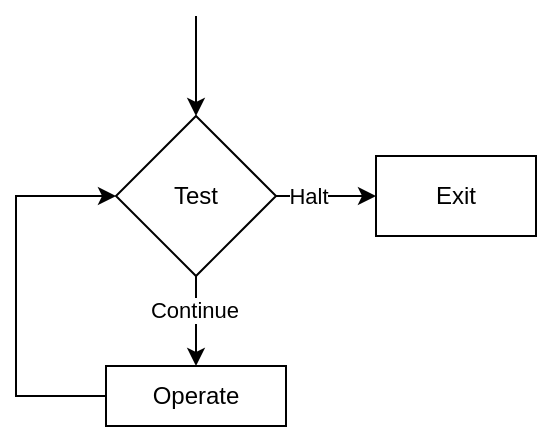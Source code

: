 <mxfile version="20.7.4" type="device" pages="4"><diagram id="5gshVGRtMae0zofmgeZT" name="TOTE"><mxGraphModel dx="1130" dy="760" grid="1" gridSize="10" guides="1" tooltips="1" connect="1" arrows="1" fold="1" page="1" pageScale="1" pageWidth="10000" pageHeight="10000" math="0" shadow="0"><root><mxCell id="0"/><mxCell id="1" parent="0"/><mxCell id="sN9xUBf_3efyMI4Sw21A-5" style="edgeStyle=orthogonalEdgeStyle;rounded=0;orthogonalLoop=1;jettySize=auto;html=1;exitX=1;exitY=0.5;exitDx=0;exitDy=0;" parent="1" source="3eqoXTQgmDcNQEDLfjs4-1" target="3eqoXTQgmDcNQEDLfjs4-3" edge="1"><mxGeometry relative="1" as="geometry"><mxPoint x="440" y="190" as="targetPoint"/><mxPoint x="410" y="200" as="sourcePoint"/></mxGeometry></mxCell><mxCell id="3eqoXTQgmDcNQEDLfjs4-4" value="Halt" style="edgeLabel;html=1;align=center;verticalAlign=middle;resizable=0;points=[];" parent="sN9xUBf_3efyMI4Sw21A-5" vertex="1" connectable="0"><mxGeometry x="-0.36" relative="1" as="geometry"><mxPoint as="offset"/></mxGeometry></mxCell><mxCell id="sN9xUBf_3efyMI4Sw21A-6" style="edgeStyle=orthogonalEdgeStyle;rounded=0;orthogonalLoop=1;jettySize=auto;html=1;exitX=0;exitY=0.5;exitDx=0;exitDy=0;startArrow=classic;startFill=1;endArrow=none;endFill=0;" parent="1" source="3eqoXTQgmDcNQEDLfjs4-1" target="sN9xUBf_3efyMI4Sw21A-2" edge="1"><mxGeometry relative="1" as="geometry"><mxPoint x="190" y="190" as="targetPoint"/><mxPoint x="290" y="200" as="sourcePoint"/><Array as="points"><mxPoint x="260" y="190"/><mxPoint x="260" y="290"/></Array></mxGeometry></mxCell><mxCell id="sN9xUBf_3efyMI4Sw21A-4" style="edgeStyle=orthogonalEdgeStyle;rounded=0;orthogonalLoop=1;jettySize=auto;html=1;entryX=0.5;entryY=1;entryDx=0;entryDy=0;endArrow=none;endFill=0;startArrow=classic;startFill=1;" parent="1" source="sN9xUBf_3efyMI4Sw21A-2" target="3eqoXTQgmDcNQEDLfjs4-1" edge="1"><mxGeometry relative="1" as="geometry"><mxPoint x="370" y="530" as="sourcePoint"/><mxPoint x="380" y="230" as="targetPoint"/><Array as="points"/></mxGeometry></mxCell><mxCell id="3eqoXTQgmDcNQEDLfjs4-5" value="Continue" style="edgeLabel;html=1;align=center;verticalAlign=middle;resizable=0;points=[];" parent="sN9xUBf_3efyMI4Sw21A-4" vertex="1" connectable="0"><mxGeometry x="0.244" y="1" relative="1" as="geometry"><mxPoint as="offset"/></mxGeometry></mxCell><mxCell id="sN9xUBf_3efyMI4Sw21A-2" value="Operate" style="rounded=0;whiteSpace=wrap;html=1;" parent="1" vertex="1"><mxGeometry x="305" y="275" width="90" height="30" as="geometry"/></mxCell><mxCell id="3eqoXTQgmDcNQEDLfjs4-1" value="Test" style="rhombus;whiteSpace=wrap;html=1;" parent="1" vertex="1"><mxGeometry x="310" y="150" width="80" height="80" as="geometry"/></mxCell><mxCell id="3eqoXTQgmDcNQEDLfjs4-2" value="" style="edgeStyle=none;orthogonalLoop=1;jettySize=auto;html=1;rounded=0;startArrow=classic;startFill=1;endArrow=none;endFill=0;exitX=0.5;exitY=0;exitDx=0;exitDy=0;" parent="1" source="3eqoXTQgmDcNQEDLfjs4-1" edge="1"><mxGeometry width="100" relative="1" as="geometry"><mxPoint x="300" y="60" as="sourcePoint"/><mxPoint x="350" y="100" as="targetPoint"/><Array as="points"/></mxGeometry></mxCell><mxCell id="3eqoXTQgmDcNQEDLfjs4-3" value="Exit" style="whiteSpace=wrap;html=1;" parent="1" vertex="1"><mxGeometry x="440" y="170" width="80" height="40" as="geometry"/></mxCell></root></mxGraphModel></diagram><diagram id="mGDVdwczHForrUMVLRhk" name="PonderNet"><mxGraphModel dx="1022" dy="760" grid="1" gridSize="10" guides="1" tooltips="1" connect="1" arrows="1" fold="1" page="1" pageScale="1" pageWidth="10000" pageHeight="10000" math="0" shadow="0"><root><mxCell id="0"/><mxCell id="1" parent="0"/><mxCell id="2LQ5QD6xEfM8_uihmN12-2" style="edgeStyle=orthogonalEdgeStyle;rounded=0;orthogonalLoop=1;jettySize=auto;html=1;exitX=0;exitY=0.5;exitDx=0;exitDy=0;startArrow=classic;startFill=1;endArrow=none;endFill=0;" edge="1" parent="1" source="2LQ5QD6xEfM8_uihmN12-1"><mxGeometry relative="1" as="geometry"><mxPoint x="380" y="350" as="targetPoint"/></mxGeometry></mxCell><mxCell id="2LQ5QD6xEfM8_uihmN12-3" style="edgeStyle=orthogonalEdgeStyle;rounded=0;orthogonalLoop=1;jettySize=auto;html=1;exitX=1;exitY=0.25;exitDx=0;exitDy=0;startArrow=none;startFill=0;endArrow=classic;endFill=1;" edge="1" parent="1" source="2LQ5QD6xEfM8_uihmN12-1"><mxGeometry relative="1" as="geometry"><mxPoint x="680" y="315" as="targetPoint"/><Array as="points"><mxPoint x="680" y="315"/></Array></mxGeometry></mxCell><mxCell id="2LQ5QD6xEfM8_uihmN12-4" style="edgeStyle=orthogonalEdgeStyle;rounded=0;orthogonalLoop=1;jettySize=auto;html=1;exitX=1;exitY=0.75;exitDx=0;exitDy=0;startArrow=none;startFill=0;endArrow=classic;endFill=1;" edge="1" parent="1" source="2LQ5QD6xEfM8_uihmN12-1"><mxGeometry relative="1" as="geometry"><mxPoint x="680" y="385" as="targetPoint"/></mxGeometry></mxCell><mxCell id="2LQ5QD6xEfM8_uihmN12-5" style="edgeStyle=orthogonalEdgeStyle;rounded=0;orthogonalLoop=1;jettySize=auto;html=1;exitX=0.75;exitY=0;exitDx=0;exitDy=0;startArrow=none;startFill=0;endArrow=classic;endFill=1;entryX=0.192;entryY=0;entryDx=0;entryDy=0;entryPerimeter=0;" edge="1" parent="1" source="2LQ5QD6xEfM8_uihmN12-1" target="2LQ5QD6xEfM8_uihmN12-1"><mxGeometry relative="1" as="geometry"><mxPoint x="480" y="210" as="targetPoint"/><Array as="points"><mxPoint x="550" y="210"/><mxPoint x="483" y="210"/></Array></mxGeometry></mxCell><mxCell id="2LQ5QD6xEfM8_uihmN12-1" value="" style="rounded=0;whiteSpace=wrap;html=1;" vertex="1" parent="1"><mxGeometry x="460" y="280" width="120" height="140" as="geometry"/></mxCell></root></mxGraphModel></diagram><diagram id="X4kQgSRVPP5TCTy_DVl9" name="Footer"><mxGraphModel dx="1130" dy="760" grid="1" gridSize="10" guides="1" tooltips="1" connect="1" arrows="1" fold="1" page="1" pageScale="1" pageWidth="10000" pageHeight="10000" math="0" shadow="0"><root><mxCell id="0"/><mxCell id="1" parent="0"/><mxCell id="7puMZ_Rhr-ZoO_HxiCjy-30" value="" style="rounded=0;whiteSpace=wrap;html=1;fontFamily=Helvetica Neue;fontSize=25;shadow=1;glass=0;fillColor=#f9f7ed;strokeColor=#36393d;" parent="1" vertex="1"><mxGeometry x="180" y="710" width="510" height="270" as="geometry"/></mxCell><mxCell id="7puMZ_Rhr-ZoO_HxiCjy-29" value="" style="rounded=0;whiteSpace=wrap;html=1;fontFamily=Helvetica Neue;fontSize=25;shadow=1;glass=0;fillColor=#f9f7ed;strokeColor=#36393d;" parent="1" vertex="1"><mxGeometry x="180" y="550" width="480" height="120" as="geometry"/></mxCell><mxCell id="7puMZ_Rhr-ZoO_HxiCjy-28" value="" style="rounded=0;whiteSpace=wrap;html=1;fontFamily=Helvetica Neue;fontSize=25;shadow=1;glass=0;fillColor=#f9f7ed;strokeColor=#36393d;" parent="1" vertex="1"><mxGeometry x="490" y="260" width="370" height="220" as="geometry"/></mxCell><mxCell id="7puMZ_Rhr-ZoO_HxiCjy-27" value="" style="rounded=0;whiteSpace=wrap;html=1;fontFamily=Helvetica Neue;fontSize=25;shadow=1;glass=0;fillColor=#f9f7ed;strokeColor=#36393d;" parent="1" vertex="1"><mxGeometry x="215" y="260" width="225" height="260" as="geometry"/></mxCell><mxCell id="7puMZ_Rhr-ZoO_HxiCjy-2" value="Defining CC" style="rounded=1;whiteSpace=wrap;html=1;strokeColor=none;fillColor=#d80073;fontStyle=1;fontSize=20;fontFamily=Helvetica Neue;fontColor=#ffffff;" parent="1" vertex="1"><mxGeometry x="240" y="290" width="180" height="60" as="geometry"/></mxCell><mxCell id="7puMZ_Rhr-ZoO_HxiCjy-4" value="Modeling CC" style="rounded=1;whiteSpace=wrap;html=1;strokeColor=none;fillColor=#60a917;fontColor=#ffffff;fontStyle=1;fontSize=20;fontFamily=Helvetica Neue;" parent="1" vertex="1"><mxGeometry x="240" y="360" width="180" height="60" as="geometry"/></mxCell><mxCell id="7puMZ_Rhr-ZoO_HxiCjy-5" value="Training CC" style="rounded=1;whiteSpace=wrap;html=1;strokeColor=none;fillColor=#1ba1e2;fontColor=#ffffff;fontStyle=1;fontSize=20;fontFamily=Helvetica Neue;" parent="1" vertex="1"><mxGeometry x="240" y="430" width="180" height="60" as="geometry"/></mxCell><mxCell id="7puMZ_Rhr-ZoO_HxiCjy-9" value="" style="rounded=0;whiteSpace=wrap;html=1;fontFamily=Helvetica Neue;fontSize=20;fillColor=#d80073;fontColor=#ffffff;strokeColor=none;" parent="1" vertex="1"><mxGeometry x="520" y="290" width="20" height="50" as="geometry"/></mxCell><mxCell id="7puMZ_Rhr-ZoO_HxiCjy-10" value="Defining Cognitive Control" style="text;html=1;align=left;verticalAlign=middle;resizable=1;points=[];autosize=1;strokeColor=none;fillColor=none;fontSize=20;fontFamily=Helvetica Neue;resizeHeight=0;spacing=8;fontStyle=1;fontColor=#d80173;" parent="1" vertex="1"><mxGeometry x="540" y="290" width="290" height="50" as="geometry"/></mxCell><mxCell id="7puMZ_Rhr-ZoO_HxiCjy-11" value="" style="rounded=0;whiteSpace=wrap;html=1;fontFamily=Helvetica Neue;fontSize=20;fillColor=#60a917;fontColor=#ffffff;strokeColor=none;" parent="1" vertex="1"><mxGeometry x="520" y="350" width="30" height="50" as="geometry"/></mxCell><mxCell id="7puMZ_Rhr-ZoO_HxiCjy-12" value="Defining Cognitive Control" style="text;html=1;align=left;verticalAlign=middle;resizable=1;points=[];autosize=1;strokeColor=none;fillColor=none;fontSize=20;fontFamily=Helvetica Neue;resizeHeight=0;spacing=8;fontStyle=1;fontColor=#60a916;" parent="1" vertex="1"><mxGeometry x="550" y="350" width="290" height="50" as="geometry"/></mxCell><mxCell id="7puMZ_Rhr-ZoO_HxiCjy-13" value="" style="rounded=0;whiteSpace=wrap;html=1;fontFamily=Helvetica Neue;fontSize=20;fillColor=#1ba1e2;fontColor=#ffffff;strokeColor=none;" parent="1" vertex="1"><mxGeometry x="520" y="410" width="40" height="50" as="geometry"/></mxCell><mxCell id="7puMZ_Rhr-ZoO_HxiCjy-14" value="Defining Cognitive Control" style="text;html=1;align=left;verticalAlign=middle;resizable=1;points=[];autosize=1;strokeColor=none;fillColor=none;fontSize=20;fontFamily=Helvetica Neue;resizeHeight=0;spacing=8;fontStyle=1;fontColor=#1ca1e2;" parent="1" vertex="1"><mxGeometry x="560" y="410" width="290" height="50" as="geometry"/></mxCell><mxCell id="7puMZ_Rhr-ZoO_HxiCjy-15" value="Define" style="shape=step;perimeter=stepPerimeter;whiteSpace=wrap;html=1;fixedSize=1;fontFamily=Helvetica Neue;fontSize=25;fontColor=#ffffff;fillColor=#d80073;strokeColor=none;fontStyle=1" parent="1" vertex="1"><mxGeometry x="190" y="580" width="160" height="60" as="geometry"/></mxCell><mxCell id="7puMZ_Rhr-ZoO_HxiCjy-16" value="Model" style="shape=step;perimeter=stepPerimeter;whiteSpace=wrap;html=1;fixedSize=1;fontFamily=Helvetica Neue;fontSize=25;fontColor=#ffffff;fillColor=#60a917;strokeColor=none;fontStyle=1" parent="1" vertex="1"><mxGeometry x="340" y="580" width="160" height="60" as="geometry"/></mxCell><mxCell id="7puMZ_Rhr-ZoO_HxiCjy-17" value="Train" style="shape=step;perimeter=stepPerimeter;whiteSpace=wrap;html=1;fixedSize=1;fontFamily=Helvetica Neue;fontSize=25;fontColor=#ffffff;fillColor=#1ba1e2;strokeColor=none;fontStyle=1" parent="1" vertex="1"><mxGeometry x="490" y="580" width="160" height="60" as="geometry"/></mxCell><mxCell id="7puMZ_Rhr-ZoO_HxiCjy-18" value="Defining Cognitive Control" style="shape=step;perimeter=stepPerimeter;whiteSpace=wrap;html=1;fixedSize=1;fontFamily=Helvetica Neue;fontSize=25;fillColor=#d80073;strokeColor=none;fontStyle=1;fontColor=#ffffff;" parent="1" vertex="1"><mxGeometry x="200" y="750" width="380" height="60" as="geometry"/></mxCell><mxCell id="7puMZ_Rhr-ZoO_HxiCjy-19" value="" style="shape=step;perimeter=stepPerimeter;whiteSpace=wrap;html=1;fixedSize=1;fontFamily=Helvetica Neue;fontSize=25;fontColor=#ffffff;fillColor=#60a917;strokeColor=none;fontStyle=1" parent="1" vertex="1"><mxGeometry x="570" y="750" width="50" height="60" as="geometry"/></mxCell><mxCell id="7puMZ_Rhr-ZoO_HxiCjy-20" value="" style="shape=step;perimeter=stepPerimeter;whiteSpace=wrap;html=1;fixedSize=1;fontFamily=Helvetica Neue;fontSize=25;fontColor=#ffffff;fillColor=#1ba1e2;strokeColor=none;fontStyle=1" parent="1" vertex="1"><mxGeometry x="610" y="750" width="50" height="60" as="geometry"/></mxCell><mxCell id="7puMZ_Rhr-ZoO_HxiCjy-21" value="" style="shape=step;perimeter=stepPerimeter;whiteSpace=wrap;html=1;fixedSize=1;fontFamily=Helvetica Neue;fontSize=25;fillColor=#d80073;strokeColor=none;fontStyle=1;fontColor=#ffffff;" parent="1" vertex="1"><mxGeometry x="200" y="820" width="50" height="60" as="geometry"/></mxCell><mxCell id="7puMZ_Rhr-ZoO_HxiCjy-22" value="Modeling Cognitive Control" style="shape=step;perimeter=stepPerimeter;whiteSpace=wrap;html=1;fixedSize=1;fontFamily=Helvetica Neue;fontSize=25;fontColor=#ffffff;fillColor=#60a917;strokeColor=none;fontStyle=1" parent="1" vertex="1"><mxGeometry x="240" y="820" width="380" height="60" as="geometry"/></mxCell><mxCell id="7puMZ_Rhr-ZoO_HxiCjy-23" value="" style="shape=step;perimeter=stepPerimeter;whiteSpace=wrap;html=1;fixedSize=1;fontFamily=Helvetica Neue;fontSize=25;fontColor=#ffffff;fillColor=#1ba1e2;strokeColor=none;fontStyle=1" parent="1" vertex="1"><mxGeometry x="610" y="820" width="50" height="60" as="geometry"/></mxCell><mxCell id="7puMZ_Rhr-ZoO_HxiCjy-24" value="" style="shape=step;perimeter=stepPerimeter;whiteSpace=wrap;html=1;fixedSize=1;fontFamily=Helvetica Neue;fontSize=25;fillColor=#d80073;strokeColor=none;fontStyle=1;fontColor=#ffffff;" parent="1" vertex="1"><mxGeometry x="200" y="890" width="50" height="60" as="geometry"/></mxCell><mxCell id="7puMZ_Rhr-ZoO_HxiCjy-25" value="" style="shape=step;perimeter=stepPerimeter;whiteSpace=wrap;html=1;fixedSize=1;fontFamily=Helvetica Neue;fontSize=25;fontColor=#ffffff;fillColor=#60a917;strokeColor=none;fontStyle=1" parent="1" vertex="1"><mxGeometry x="240" y="890" width="50" height="60" as="geometry"/></mxCell><mxCell id="7puMZ_Rhr-ZoO_HxiCjy-26" value="Training Cognitive Control" style="shape=step;perimeter=stepPerimeter;whiteSpace=wrap;html=1;fixedSize=1;fontFamily=Helvetica Neue;fontSize=25;fontColor=#ffffff;fillColor=#1ba1e2;strokeColor=none;fontStyle=1" parent="1" vertex="1"><mxGeometry x="280" y="890" width="380" height="60" as="geometry"/></mxCell><mxCell id="7puMZ_Rhr-ZoO_HxiCjy-32" value="" style="shape=step;perimeter=stepPerimeter;whiteSpace=wrap;html=1;fixedSize=1;fontFamily=Helvetica Neue;fontSize=25;fontColor=#ffffff;fillColor=#60a917;strokeColor=none;fontStyle=1" parent="1" vertex="1"><mxGeometry x="550" y="1000" width="50" height="60" as="geometry"/></mxCell><mxCell id="7puMZ_Rhr-ZoO_HxiCjy-33" value="" style="shape=step;perimeter=stepPerimeter;whiteSpace=wrap;html=1;fixedSize=1;fontFamily=Helvetica Neue;fontSize=25;fontColor=#ffffff;fillColor=#1ba1e2;strokeColor=none;fontStyle=1" parent="1" vertex="1"><mxGeometry x="590" y="1000" width="50" height="60" as="geometry"/></mxCell><mxCell id="7puMZ_Rhr-ZoO_HxiCjy-34" value="" style="shape=step;perimeter=stepPerimeter;whiteSpace=wrap;html=1;fixedSize=1;fontFamily=Helvetica Neue;fontSize=25;fillColor=#d80073;strokeColor=none;fontStyle=1;fontColor=#ffffff;" parent="1" vertex="1"><mxGeometry x="510" y="1000" width="50" height="60" as="geometry"/></mxCell><mxCell id="7puMZ_Rhr-ZoO_HxiCjy-35" value="Defining Cognitive Control" style="shape=step;perimeter=stepPerimeter;whiteSpace=wrap;html=1;fixedSize=1;fontFamily=Helvetica Neue;fontSize=25;fillColor=#d80073;strokeColor=none;fontStyle=1;fontColor=#ffffff;" parent="1" vertex="1"><mxGeometry x="310" y="1160" width="380" height="60" as="geometry"/></mxCell><mxCell id="7puMZ_Rhr-ZoO_HxiCjy-36" value="Modeling Cognitive Control" style="shape=step;perimeter=stepPerimeter;whiteSpace=wrap;html=1;fixedSize=1;fontFamily=Helvetica Neue;fontSize=25;fontColor=#ffffff;fillColor=#60a917;strokeColor=none;fontStyle=1" parent="1" vertex="1"><mxGeometry x="680" y="1160" width="380" height="60" as="geometry"/></mxCell><mxCell id="7puMZ_Rhr-ZoO_HxiCjy-37" value="Training Cognitive Control" style="shape=step;perimeter=stepPerimeter;whiteSpace=wrap;html=1;fixedSize=1;fontFamily=Helvetica Neue;fontSize=25;fontColor=#ffffff;fillColor=#1ba1e2;strokeColor=none;fontStyle=1" parent="1" vertex="1"><mxGeometry x="1050" y="1160" width="380" height="60" as="geometry"/></mxCell></root></mxGraphModel></diagram><diagram id="8eSkjVtNCURKFEMr6U2W" name="Agent_Env"><mxGraphModel dx="1130" dy="760" grid="1" gridSize="10" guides="1" tooltips="1" connect="1" arrows="1" fold="1" page="1" pageScale="1" pageWidth="10000" pageHeight="10000" math="0" shadow="0"><root><mxCell id="0"/><mxCell id="1" parent="0"/><mxCell id="rKOMFnF2a3dy6zR0m0UY-3" style="edgeStyle=orthogonalEdgeStyle;rounded=0;orthogonalLoop=1;jettySize=auto;html=1;endArrow=open;endFill=0;startArrow=open;startFill=0;endSize=12;startSize=12;strokeWidth=2;dashed=1;" edge="1" parent="1" source="rKOMFnF2a3dy6zR0m0UY-1" target="rKOMFnF2a3dy6zR0m0UY-2"><mxGeometry relative="1" as="geometry"/></mxCell><mxCell id="rKOMFnF2a3dy6zR0m0UY-1" value="Agent&lt;br style=&quot;font-size: 17px;&quot;&gt;(CogPonder)" style="rounded=0;whiteSpace=wrap;html=1;strokeWidth=2;fontSize=17;" vertex="1" parent="1"><mxGeometry x="410" y="290" width="120" height="90" as="geometry"/></mxCell><mxCell id="rKOMFnF2a3dy6zR0m0UY-2" value="Environment (CogEnv)" style="rounded=0;whiteSpace=wrap;html=1;strokeWidth=2;fontSize=17;" vertex="1" parent="1"><mxGeometry x="640" y="290" width="120" height="90" as="geometry"/></mxCell></root></mxGraphModel></diagram></mxfile>